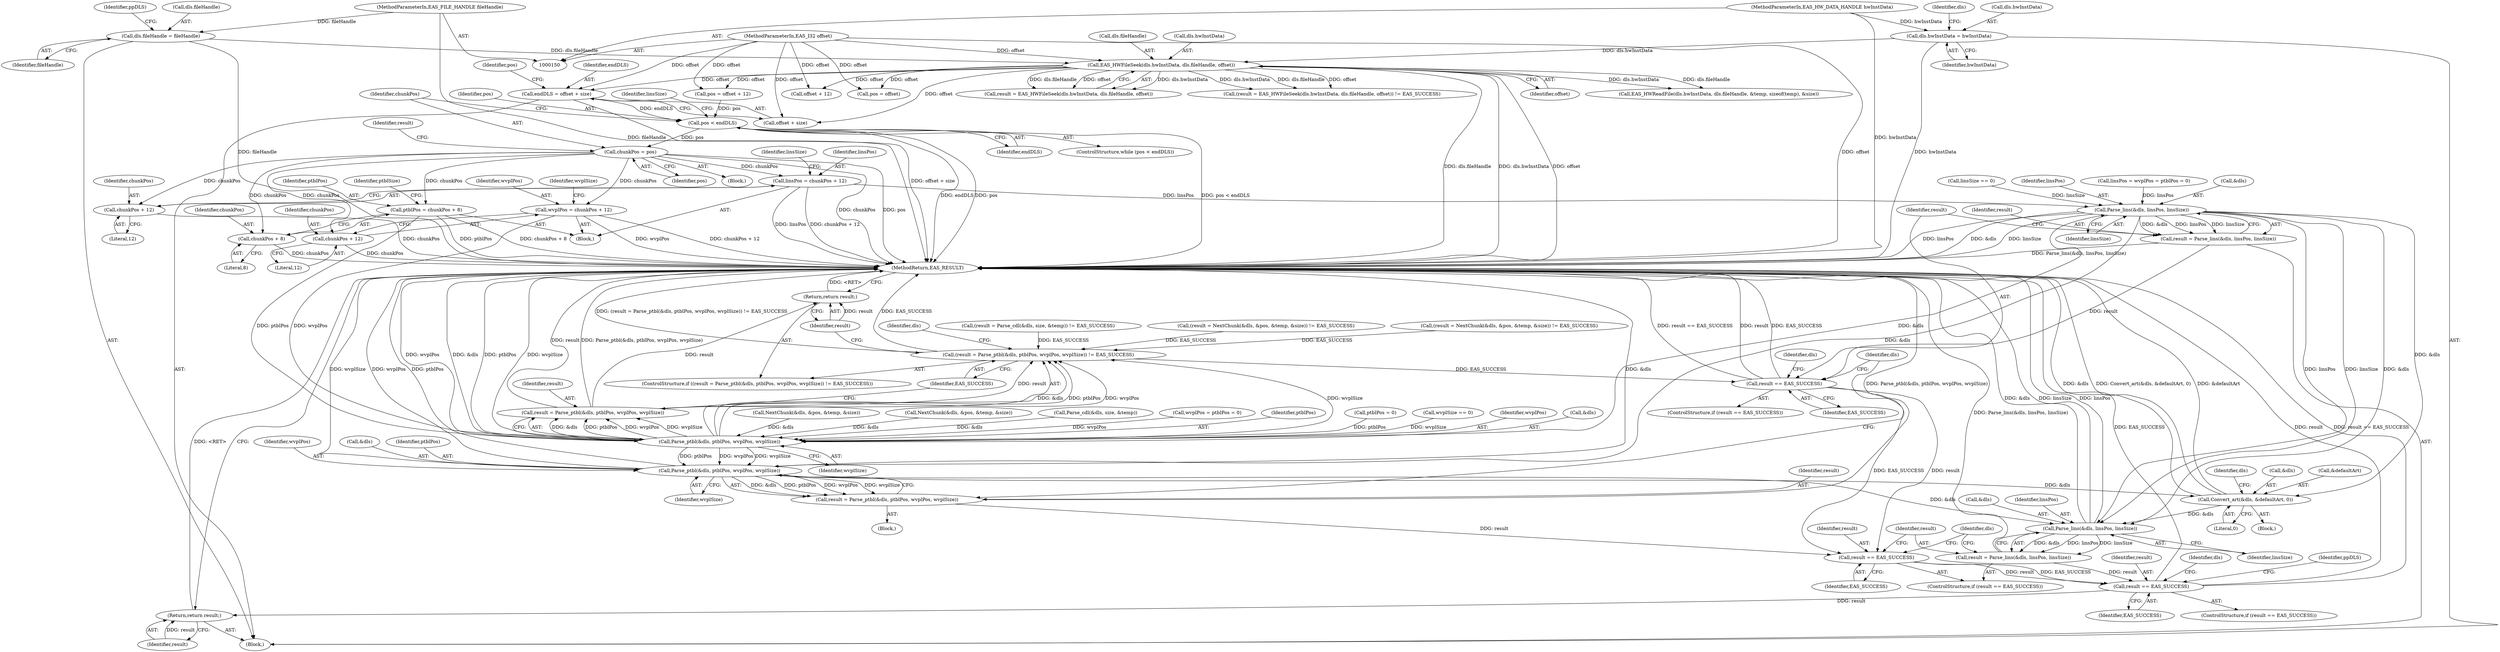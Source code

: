 digraph "0_Android_cadfb7a3c96d4fef06656cf37143e1b3e62cae86@integer" {
"1000276" [label="(Call,endDLS = offset + size)"];
"1000153" [label="(MethodParameterIn,EAS_I32 offset)"];
"1000198" [label="(Call,EAS_HWFileSeek(dls.hwInstData, dls.fileHandle, offset))"];
"1000180" [label="(Call,dls.hwInstData = hwInstData)"];
"1000151" [label="(MethodParameterIn,EAS_HW_DATA_HANDLE hwInstData)"];
"1000185" [label="(Call,dls.fileHandle = fileHandle)"];
"1000152" [label="(MethodParameterIn,EAS_FILE_HANDLE fileHandle)"];
"1000287" [label="(Call,pos < endDLS)"];
"1000291" [label="(Call,chunkPos = pos)"];
"1000334" [label="(Call,linsPos = chunkPos + 12)"];
"1000475" [label="(Call,Parse_lins(&dls, linsPos, linsSize))"];
"1000473" [label="(Call,result = Parse_lins(&dls, linsPos, linsSize))"];
"1000481" [label="(Call,result == EAS_SUCCESS)"];
"1000796" [label="(Call,result == EAS_SUCCESS)"];
"1000818" [label="(Call,result == EAS_SUCCESS)"];
"1000840" [label="(Return,return result;)"];
"1000764" [label="(Call,Parse_ptbl(&dls, ptblPos, wvplPos, wvplSize))"];
"1000762" [label="(Call,result = Parse_ptbl(&dls, ptblPos, wvplPos, wvplSize))"];
"1000775" [label="(Call,Convert_art(&dls, &defaultArt, 0))"];
"1000801" [label="(Call,Parse_lins(&dls, linsPos, linsSize))"];
"1000799" [label="(Call,result = Parse_lins(&dls, linsPos, linsSize))"];
"1000336" [label="(Call,chunkPos + 12)"];
"1000346" [label="(Call,wvplPos = chunkPos + 12)"];
"1000409" [label="(Call,Parse_ptbl(&dls, ptblPos, wvplPos, wvplSize))"];
"1000406" [label="(Call,(result = Parse_ptbl(&dls, ptblPos, wvplPos, wvplSize)) != EAS_SUCCESS)"];
"1000407" [label="(Call,result = Parse_ptbl(&dls, ptblPos, wvplPos, wvplSize))"];
"1000416" [label="(Return,return result;)"];
"1000348" [label="(Call,chunkPos + 12)"];
"1000358" [label="(Call,ptblPos = chunkPos + 8)"];
"1000360" [label="(Call,chunkPos + 8)"];
"1000334" [label="(Call,linsPos = chunkPos + 12)"];
"1000799" [label="(Call,result = Parse_lins(&dls, linsPos, linsSize))"];
"1000481" [label="(Call,result == EAS_SUCCESS)"];
"1000336" [label="(Call,chunkPos + 12)"];
"1000484" [label="(Block,)"];
"1000243" [label="(Call,NextChunk(&dls, &pos, &temp, &size))"];
"1000293" [label="(Identifier,pos)"];
"1000202" [label="(Call,dls.fileHandle)"];
"1000298" [label="(Call,NextChunk(&dls, &pos, &temp, &size))"];
"1000422" [label="(Identifier,dls)"];
"1000358" [label="(Call,ptblPos = chunkPos + 8)"];
"1000155" [label="(Block,)"];
"1000289" [label="(Identifier,endDLS)"];
"1000346" [label="(Call,wvplPos = chunkPos + 12)"];
"1000315" [label="(Call,(result = Parse_cdl(&dls, size, &temp)) != EAS_SUCCESS)"];
"1000797" [label="(Identifier,result)"];
"1000776" [label="(Call,&dls)"];
"1000820" [label="(Identifier,EAS_SUCCESS)"];
"1000840" [label="(Return,return result;)"];
"1000483" [label="(Identifier,EAS_SUCCESS)"];
"1000361" [label="(Identifier,chunkPos)"];
"1000489" [label="(Identifier,dls)"];
"1000338" [label="(Literal,12)"];
"1000195" [label="(Call,(result = EAS_HWFileSeek(dls.hwInstData, dls.fileHandle, offset)) != EAS_SUCCESS)"];
"1000290" [label="(Block,)"];
"1000151" [label="(MethodParameterIn,EAS_HW_DATA_HANDLE hwInstData)"];
"1000291" [label="(Call,chunkPos = pos)"];
"1000269" [label="(Call,linsPos = wvplPos = ptblPos = 0)"];
"1000297" [label="(Identifier,result)"];
"1000796" [label="(Call,result == EAS_SUCCESS)"];
"1000801" [label="(Call,Parse_lins(&dls, linsPos, linsSize))"];
"1000768" [label="(Identifier,wvplPos)"];
"1000283" [label="(Call,offset + 12)"];
"1000288" [label="(Identifier,pos)"];
"1000312" [label="(Block,)"];
"1000480" [label="(ControlStructure,if (result == EAS_SUCCESS))"];
"1000276" [label="(Call,endDLS = offset + size)"];
"1000818" [label="(Call,result == EAS_SUCCESS)"];
"1000186" [label="(Call,dls.fileHandle)"];
"1000842" [label="(MethodReturn,EAS_RESULT)"];
"1000352" [label="(Identifier,wvplSize)"];
"1000287" [label="(Call,pos < endDLS)"];
"1000778" [label="(Call,&defaultArt)"];
"1000808" [label="(Identifier,dls)"];
"1000184" [label="(Identifier,hwInstData)"];
"1000318" [label="(Call,Parse_cdl(&dls, size, &temp))"];
"1000416" [label="(Return,return result;)"];
"1000205" [label="(Identifier,offset)"];
"1000476" [label="(Call,&dls)"];
"1000774" [label="(Block,)"];
"1000335" [label="(Identifier,linsPos)"];
"1000350" [label="(Literal,12)"];
"1000271" [label="(Call,wvplPos = ptblPos = 0)"];
"1000473" [label="(Call,result = Parse_lins(&dls, linsPos, linsSize))"];
"1000795" [label="(ControlStructure,if (result == EAS_SUCCESS))"];
"1000282" [label="(Identifier,pos)"];
"1000295" [label="(Call,(result = NextChunk(&dls, &pos, &temp, &size)) != EAS_SUCCESS)"];
"1000286" [label="(ControlStructure,while (pos < endDLS))"];
"1000835" [label="(Identifier,dls)"];
"1000412" [label="(Identifier,ptblPos)"];
"1000805" [label="(Identifier,linsSize)"];
"1000824" [label="(Identifier,ppDLS)"];
"1000273" [label="(Call,ptblPos = 0)"];
"1000281" [label="(Call,pos = offset + 12)"];
"1000189" [label="(Identifier,fileHandle)"];
"1000380" [label="(Call,wvplSize == 0)"];
"1000240" [label="(Call,(result = NextChunk(&dls, &pos, &temp, &size)) != EAS_SUCCESS)"];
"1000804" [label="(Identifier,linsPos)"];
"1000414" [label="(Identifier,wvplSize)"];
"1000292" [label="(Identifier,chunkPos)"];
"1000802" [label="(Call,&dls)"];
"1000475" [label="(Call,Parse_lins(&dls, linsPos, linsSize))"];
"1000373" [label="(Identifier,linsSize)"];
"1000340" [label="(Identifier,linsSize)"];
"1000474" [label="(Identifier,result)"];
"1000772" [label="(Identifier,dls)"];
"1000841" [label="(Identifier,result)"];
"1000187" [label="(Identifier,dls)"];
"1000417" [label="(Identifier,result)"];
"1000372" [label="(Call,linsSize == 0)"];
"1000152" [label="(MethodParameterIn,EAS_FILE_HANDLE fileHandle)"];
"1000817" [label="(ControlStructure,if (result == EAS_SUCCESS))"];
"1000348" [label="(Call,chunkPos + 12)"];
"1000765" [label="(Call,&dls)"];
"1000360" [label="(Call,chunkPos + 8)"];
"1000409" [label="(Call,Parse_ptbl(&dls, ptblPos, wvplPos, wvplSize))"];
"1000153" [label="(MethodParameterIn,EAS_I32 offset)"];
"1000347" [label="(Identifier,wvplPos)"];
"1000762" [label="(Call,result = Parse_ptbl(&dls, ptblPos, wvplPos, wvplSize))"];
"1000362" [label="(Literal,8)"];
"1000199" [label="(Call,dls.hwInstData)"];
"1000406" [label="(Call,(result = Parse_ptbl(&dls, ptblPos, wvplPos, wvplSize)) != EAS_SUCCESS)"];
"1000213" [label="(Call,EAS_HWReadFile(dls.hwInstData, dls.fileHandle, &temp, sizeof(temp), &size))"];
"1000764" [label="(Call,Parse_ptbl(&dls, ptblPos, wvplPos, wvplSize))"];
"1000478" [label="(Identifier,linsPos)"];
"1000359" [label="(Identifier,ptblPos)"];
"1000482" [label="(Identifier,result)"];
"1000349" [label="(Identifier,chunkPos)"];
"1000767" [label="(Identifier,ptblPos)"];
"1000408" [label="(Identifier,result)"];
"1000479" [label="(Identifier,linsSize)"];
"1000800" [label="(Identifier,result)"];
"1000769" [label="(Identifier,wvplSize)"];
"1000364" [label="(Identifier,ptblSize)"];
"1000780" [label="(Literal,0)"];
"1000180" [label="(Call,dls.hwInstData = hwInstData)"];
"1000798" [label="(Identifier,EAS_SUCCESS)"];
"1000413" [label="(Identifier,wvplPos)"];
"1000819" [label="(Identifier,result)"];
"1000185" [label="(Call,dls.fileHandle = fileHandle)"];
"1000775" [label="(Call,Convert_art(&dls, &defaultArt, 0))"];
"1000236" [label="(Call,pos = offset)"];
"1000181" [label="(Call,dls.hwInstData)"];
"1000198" [label="(Call,EAS_HWFileSeek(dls.hwInstData, dls.fileHandle, offset))"];
"1000763" [label="(Identifier,result)"];
"1000407" [label="(Call,result = Parse_ptbl(&dls, ptblPos, wvplPos, wvplSize))"];
"1000410" [label="(Call,&dls)"];
"1000415" [label="(Identifier,EAS_SUCCESS)"];
"1000192" [label="(Identifier,ppDLS)"];
"1000196" [label="(Call,result = EAS_HWFileSeek(dls.hwInstData, dls.fileHandle, offset))"];
"1000783" [label="(Identifier,dls)"];
"1000405" [label="(ControlStructure,if ((result = Parse_ptbl(&dls, ptblPos, wvplPos, wvplSize)) != EAS_SUCCESS))"];
"1000278" [label="(Call,offset + size)"];
"1000337" [label="(Identifier,chunkPos)"];
"1000277" [label="(Identifier,endDLS)"];
"1000276" -> "1000155"  [label="AST: "];
"1000276" -> "1000278"  [label="CFG: "];
"1000277" -> "1000276"  [label="AST: "];
"1000278" -> "1000276"  [label="AST: "];
"1000282" -> "1000276"  [label="CFG: "];
"1000276" -> "1000842"  [label="DDG: offset + size"];
"1000153" -> "1000276"  [label="DDG: offset"];
"1000198" -> "1000276"  [label="DDG: offset"];
"1000276" -> "1000287"  [label="DDG: endDLS"];
"1000153" -> "1000150"  [label="AST: "];
"1000153" -> "1000842"  [label="DDG: offset"];
"1000153" -> "1000198"  [label="DDG: offset"];
"1000153" -> "1000236"  [label="DDG: offset"];
"1000153" -> "1000278"  [label="DDG: offset"];
"1000153" -> "1000281"  [label="DDG: offset"];
"1000153" -> "1000283"  [label="DDG: offset"];
"1000198" -> "1000196"  [label="AST: "];
"1000198" -> "1000205"  [label="CFG: "];
"1000199" -> "1000198"  [label="AST: "];
"1000202" -> "1000198"  [label="AST: "];
"1000205" -> "1000198"  [label="AST: "];
"1000196" -> "1000198"  [label="CFG: "];
"1000198" -> "1000842"  [label="DDG: dls.hwInstData"];
"1000198" -> "1000842"  [label="DDG: offset"];
"1000198" -> "1000842"  [label="DDG: dls.fileHandle"];
"1000198" -> "1000195"  [label="DDG: dls.hwInstData"];
"1000198" -> "1000195"  [label="DDG: dls.fileHandle"];
"1000198" -> "1000195"  [label="DDG: offset"];
"1000198" -> "1000196"  [label="DDG: dls.hwInstData"];
"1000198" -> "1000196"  [label="DDG: dls.fileHandle"];
"1000198" -> "1000196"  [label="DDG: offset"];
"1000180" -> "1000198"  [label="DDG: dls.hwInstData"];
"1000185" -> "1000198"  [label="DDG: dls.fileHandle"];
"1000198" -> "1000213"  [label="DDG: dls.hwInstData"];
"1000198" -> "1000213"  [label="DDG: dls.fileHandle"];
"1000198" -> "1000236"  [label="DDG: offset"];
"1000198" -> "1000278"  [label="DDG: offset"];
"1000198" -> "1000281"  [label="DDG: offset"];
"1000198" -> "1000283"  [label="DDG: offset"];
"1000180" -> "1000155"  [label="AST: "];
"1000180" -> "1000184"  [label="CFG: "];
"1000181" -> "1000180"  [label="AST: "];
"1000184" -> "1000180"  [label="AST: "];
"1000187" -> "1000180"  [label="CFG: "];
"1000180" -> "1000842"  [label="DDG: hwInstData"];
"1000151" -> "1000180"  [label="DDG: hwInstData"];
"1000151" -> "1000150"  [label="AST: "];
"1000151" -> "1000842"  [label="DDG: hwInstData"];
"1000185" -> "1000155"  [label="AST: "];
"1000185" -> "1000189"  [label="CFG: "];
"1000186" -> "1000185"  [label="AST: "];
"1000189" -> "1000185"  [label="AST: "];
"1000192" -> "1000185"  [label="CFG: "];
"1000185" -> "1000842"  [label="DDG: fileHandle"];
"1000152" -> "1000185"  [label="DDG: fileHandle"];
"1000152" -> "1000150"  [label="AST: "];
"1000152" -> "1000842"  [label="DDG: fileHandle"];
"1000287" -> "1000286"  [label="AST: "];
"1000287" -> "1000289"  [label="CFG: "];
"1000288" -> "1000287"  [label="AST: "];
"1000289" -> "1000287"  [label="AST: "];
"1000292" -> "1000287"  [label="CFG: "];
"1000373" -> "1000287"  [label="CFG: "];
"1000287" -> "1000842"  [label="DDG: pos < endDLS"];
"1000287" -> "1000842"  [label="DDG: endDLS"];
"1000287" -> "1000842"  [label="DDG: pos"];
"1000281" -> "1000287"  [label="DDG: pos"];
"1000287" -> "1000291"  [label="DDG: pos"];
"1000291" -> "1000290"  [label="AST: "];
"1000291" -> "1000293"  [label="CFG: "];
"1000292" -> "1000291"  [label="AST: "];
"1000293" -> "1000291"  [label="AST: "];
"1000297" -> "1000291"  [label="CFG: "];
"1000291" -> "1000842"  [label="DDG: chunkPos"];
"1000291" -> "1000842"  [label="DDG: pos"];
"1000291" -> "1000334"  [label="DDG: chunkPos"];
"1000291" -> "1000336"  [label="DDG: chunkPos"];
"1000291" -> "1000346"  [label="DDG: chunkPos"];
"1000291" -> "1000348"  [label="DDG: chunkPos"];
"1000291" -> "1000358"  [label="DDG: chunkPos"];
"1000291" -> "1000360"  [label="DDG: chunkPos"];
"1000334" -> "1000312"  [label="AST: "];
"1000334" -> "1000336"  [label="CFG: "];
"1000335" -> "1000334"  [label="AST: "];
"1000336" -> "1000334"  [label="AST: "];
"1000340" -> "1000334"  [label="CFG: "];
"1000334" -> "1000842"  [label="DDG: chunkPos + 12"];
"1000334" -> "1000842"  [label="DDG: linsPos"];
"1000334" -> "1000475"  [label="DDG: linsPos"];
"1000475" -> "1000473"  [label="AST: "];
"1000475" -> "1000479"  [label="CFG: "];
"1000476" -> "1000475"  [label="AST: "];
"1000478" -> "1000475"  [label="AST: "];
"1000479" -> "1000475"  [label="AST: "];
"1000473" -> "1000475"  [label="CFG: "];
"1000475" -> "1000842"  [label="DDG: &dls"];
"1000475" -> "1000842"  [label="DDG: linsSize"];
"1000475" -> "1000842"  [label="DDG: linsPos"];
"1000475" -> "1000473"  [label="DDG: &dls"];
"1000475" -> "1000473"  [label="DDG: linsPos"];
"1000475" -> "1000473"  [label="DDG: linsSize"];
"1000409" -> "1000475"  [label="DDG: &dls"];
"1000269" -> "1000475"  [label="DDG: linsPos"];
"1000372" -> "1000475"  [label="DDG: linsSize"];
"1000475" -> "1000764"  [label="DDG: &dls"];
"1000475" -> "1000775"  [label="DDG: &dls"];
"1000475" -> "1000801"  [label="DDG: &dls"];
"1000475" -> "1000801"  [label="DDG: linsPos"];
"1000475" -> "1000801"  [label="DDG: linsSize"];
"1000473" -> "1000155"  [label="AST: "];
"1000474" -> "1000473"  [label="AST: "];
"1000482" -> "1000473"  [label="CFG: "];
"1000473" -> "1000842"  [label="DDG: Parse_lins(&dls, linsPos, linsSize)"];
"1000473" -> "1000481"  [label="DDG: result"];
"1000481" -> "1000480"  [label="AST: "];
"1000481" -> "1000483"  [label="CFG: "];
"1000482" -> "1000481"  [label="AST: "];
"1000483" -> "1000481"  [label="AST: "];
"1000489" -> "1000481"  [label="CFG: "];
"1000772" -> "1000481"  [label="CFG: "];
"1000481" -> "1000842"  [label="DDG: EAS_SUCCESS"];
"1000481" -> "1000842"  [label="DDG: result == EAS_SUCCESS"];
"1000481" -> "1000842"  [label="DDG: result"];
"1000406" -> "1000481"  [label="DDG: EAS_SUCCESS"];
"1000481" -> "1000796"  [label="DDG: result"];
"1000481" -> "1000796"  [label="DDG: EAS_SUCCESS"];
"1000796" -> "1000795"  [label="AST: "];
"1000796" -> "1000798"  [label="CFG: "];
"1000797" -> "1000796"  [label="AST: "];
"1000798" -> "1000796"  [label="AST: "];
"1000800" -> "1000796"  [label="CFG: "];
"1000808" -> "1000796"  [label="CFG: "];
"1000762" -> "1000796"  [label="DDG: result"];
"1000796" -> "1000818"  [label="DDG: result"];
"1000796" -> "1000818"  [label="DDG: EAS_SUCCESS"];
"1000818" -> "1000817"  [label="AST: "];
"1000818" -> "1000820"  [label="CFG: "];
"1000819" -> "1000818"  [label="AST: "];
"1000820" -> "1000818"  [label="AST: "];
"1000824" -> "1000818"  [label="CFG: "];
"1000835" -> "1000818"  [label="CFG: "];
"1000818" -> "1000842"  [label="DDG: result == EAS_SUCCESS"];
"1000818" -> "1000842"  [label="DDG: EAS_SUCCESS"];
"1000818" -> "1000842"  [label="DDG: result"];
"1000799" -> "1000818"  [label="DDG: result"];
"1000818" -> "1000840"  [label="DDG: result"];
"1000840" -> "1000155"  [label="AST: "];
"1000840" -> "1000841"  [label="CFG: "];
"1000841" -> "1000840"  [label="AST: "];
"1000842" -> "1000840"  [label="CFG: "];
"1000840" -> "1000842"  [label="DDG: <RET>"];
"1000841" -> "1000840"  [label="DDG: result"];
"1000764" -> "1000762"  [label="AST: "];
"1000764" -> "1000769"  [label="CFG: "];
"1000765" -> "1000764"  [label="AST: "];
"1000767" -> "1000764"  [label="AST: "];
"1000768" -> "1000764"  [label="AST: "];
"1000769" -> "1000764"  [label="AST: "];
"1000762" -> "1000764"  [label="CFG: "];
"1000764" -> "1000842"  [label="DDG: ptblPos"];
"1000764" -> "1000842"  [label="DDG: wvplSize"];
"1000764" -> "1000842"  [label="DDG: &dls"];
"1000764" -> "1000842"  [label="DDG: wvplPos"];
"1000764" -> "1000762"  [label="DDG: &dls"];
"1000764" -> "1000762"  [label="DDG: ptblPos"];
"1000764" -> "1000762"  [label="DDG: wvplPos"];
"1000764" -> "1000762"  [label="DDG: wvplSize"];
"1000409" -> "1000764"  [label="DDG: ptblPos"];
"1000409" -> "1000764"  [label="DDG: wvplPos"];
"1000409" -> "1000764"  [label="DDG: wvplSize"];
"1000764" -> "1000775"  [label="DDG: &dls"];
"1000764" -> "1000801"  [label="DDG: &dls"];
"1000762" -> "1000484"  [label="AST: "];
"1000763" -> "1000762"  [label="AST: "];
"1000772" -> "1000762"  [label="CFG: "];
"1000762" -> "1000842"  [label="DDG: Parse_ptbl(&dls, ptblPos, wvplPos, wvplSize)"];
"1000775" -> "1000774"  [label="AST: "];
"1000775" -> "1000780"  [label="CFG: "];
"1000776" -> "1000775"  [label="AST: "];
"1000778" -> "1000775"  [label="AST: "];
"1000780" -> "1000775"  [label="AST: "];
"1000783" -> "1000775"  [label="CFG: "];
"1000775" -> "1000842"  [label="DDG: &dls"];
"1000775" -> "1000842"  [label="DDG: &defaultArt"];
"1000775" -> "1000842"  [label="DDG: Convert_art(&dls, &defaultArt, 0)"];
"1000775" -> "1000801"  [label="DDG: &dls"];
"1000801" -> "1000799"  [label="AST: "];
"1000801" -> "1000805"  [label="CFG: "];
"1000802" -> "1000801"  [label="AST: "];
"1000804" -> "1000801"  [label="AST: "];
"1000805" -> "1000801"  [label="AST: "];
"1000799" -> "1000801"  [label="CFG: "];
"1000801" -> "1000842"  [label="DDG: linsSize"];
"1000801" -> "1000842"  [label="DDG: &dls"];
"1000801" -> "1000842"  [label="DDG: linsPos"];
"1000801" -> "1000799"  [label="DDG: &dls"];
"1000801" -> "1000799"  [label="DDG: linsPos"];
"1000801" -> "1000799"  [label="DDG: linsSize"];
"1000799" -> "1000795"  [label="AST: "];
"1000800" -> "1000799"  [label="AST: "];
"1000808" -> "1000799"  [label="CFG: "];
"1000799" -> "1000842"  [label="DDG: Parse_lins(&dls, linsPos, linsSize)"];
"1000336" -> "1000338"  [label="CFG: "];
"1000337" -> "1000336"  [label="AST: "];
"1000338" -> "1000336"  [label="AST: "];
"1000336" -> "1000842"  [label="DDG: chunkPos"];
"1000346" -> "1000312"  [label="AST: "];
"1000346" -> "1000348"  [label="CFG: "];
"1000347" -> "1000346"  [label="AST: "];
"1000348" -> "1000346"  [label="AST: "];
"1000352" -> "1000346"  [label="CFG: "];
"1000346" -> "1000842"  [label="DDG: chunkPos + 12"];
"1000346" -> "1000842"  [label="DDG: wvplPos"];
"1000346" -> "1000409"  [label="DDG: wvplPos"];
"1000409" -> "1000407"  [label="AST: "];
"1000409" -> "1000414"  [label="CFG: "];
"1000410" -> "1000409"  [label="AST: "];
"1000412" -> "1000409"  [label="AST: "];
"1000413" -> "1000409"  [label="AST: "];
"1000414" -> "1000409"  [label="AST: "];
"1000407" -> "1000409"  [label="CFG: "];
"1000409" -> "1000842"  [label="DDG: ptblPos"];
"1000409" -> "1000842"  [label="DDG: wvplSize"];
"1000409" -> "1000842"  [label="DDG: wvplPos"];
"1000409" -> "1000842"  [label="DDG: &dls"];
"1000409" -> "1000406"  [label="DDG: &dls"];
"1000409" -> "1000406"  [label="DDG: ptblPos"];
"1000409" -> "1000406"  [label="DDG: wvplPos"];
"1000409" -> "1000406"  [label="DDG: wvplSize"];
"1000409" -> "1000407"  [label="DDG: &dls"];
"1000409" -> "1000407"  [label="DDG: ptblPos"];
"1000409" -> "1000407"  [label="DDG: wvplPos"];
"1000409" -> "1000407"  [label="DDG: wvplSize"];
"1000298" -> "1000409"  [label="DDG: &dls"];
"1000318" -> "1000409"  [label="DDG: &dls"];
"1000243" -> "1000409"  [label="DDG: &dls"];
"1000273" -> "1000409"  [label="DDG: ptblPos"];
"1000358" -> "1000409"  [label="DDG: ptblPos"];
"1000271" -> "1000409"  [label="DDG: wvplPos"];
"1000380" -> "1000409"  [label="DDG: wvplSize"];
"1000406" -> "1000405"  [label="AST: "];
"1000406" -> "1000415"  [label="CFG: "];
"1000407" -> "1000406"  [label="AST: "];
"1000415" -> "1000406"  [label="AST: "];
"1000417" -> "1000406"  [label="CFG: "];
"1000422" -> "1000406"  [label="CFG: "];
"1000406" -> "1000842"  [label="DDG: EAS_SUCCESS"];
"1000406" -> "1000842"  [label="DDG: (result = Parse_ptbl(&dls, ptblPos, wvplPos, wvplSize)) != EAS_SUCCESS"];
"1000407" -> "1000406"  [label="DDG: result"];
"1000295" -> "1000406"  [label="DDG: EAS_SUCCESS"];
"1000240" -> "1000406"  [label="DDG: EAS_SUCCESS"];
"1000315" -> "1000406"  [label="DDG: EAS_SUCCESS"];
"1000408" -> "1000407"  [label="AST: "];
"1000415" -> "1000407"  [label="CFG: "];
"1000407" -> "1000842"  [label="DDG: Parse_ptbl(&dls, ptblPos, wvplPos, wvplSize)"];
"1000407" -> "1000842"  [label="DDG: result"];
"1000407" -> "1000416"  [label="DDG: result"];
"1000416" -> "1000405"  [label="AST: "];
"1000416" -> "1000417"  [label="CFG: "];
"1000417" -> "1000416"  [label="AST: "];
"1000842" -> "1000416"  [label="CFG: "];
"1000416" -> "1000842"  [label="DDG: <RET>"];
"1000417" -> "1000416"  [label="DDG: result"];
"1000348" -> "1000350"  [label="CFG: "];
"1000349" -> "1000348"  [label="AST: "];
"1000350" -> "1000348"  [label="AST: "];
"1000348" -> "1000842"  [label="DDG: chunkPos"];
"1000358" -> "1000312"  [label="AST: "];
"1000358" -> "1000360"  [label="CFG: "];
"1000359" -> "1000358"  [label="AST: "];
"1000360" -> "1000358"  [label="AST: "];
"1000364" -> "1000358"  [label="CFG: "];
"1000358" -> "1000842"  [label="DDG: chunkPos + 8"];
"1000358" -> "1000842"  [label="DDG: ptblPos"];
"1000360" -> "1000362"  [label="CFG: "];
"1000361" -> "1000360"  [label="AST: "];
"1000362" -> "1000360"  [label="AST: "];
"1000360" -> "1000842"  [label="DDG: chunkPos"];
}
